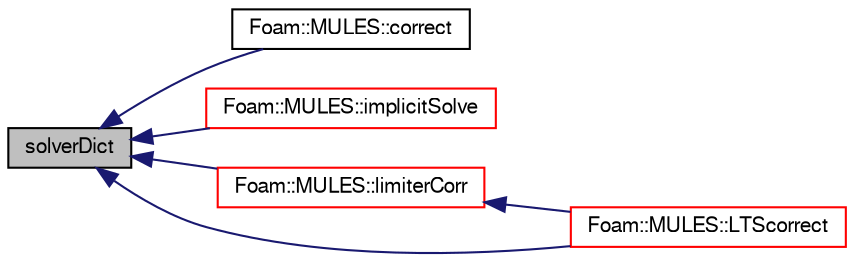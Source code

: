digraph "solverDict"
{
  bgcolor="transparent";
  edge [fontname="FreeSans",fontsize="10",labelfontname="FreeSans",labelfontsize="10"];
  node [fontname="FreeSans",fontsize="10",shape=record];
  rankdir="LR";
  Node245 [label="solverDict",height=0.2,width=0.4,color="black", fillcolor="grey75", style="filled", fontcolor="black"];
  Node245 -> Node246 [dir="back",color="midnightblue",fontsize="10",style="solid",fontname="FreeSans"];
  Node246 [label="Foam::MULES::correct",height=0.2,width=0.4,color="black",URL="$a21136.html#ac7b999a799e287ef0c06fcfc32422bc2"];
  Node245 -> Node247 [dir="back",color="midnightblue",fontsize="10",style="solid",fontname="FreeSans"];
  Node247 [label="Foam::MULES::implicitSolve",height=0.2,width=0.4,color="red",URL="$a21136.html#af3ebc5af31512182ee43a56e994f4aaf"];
  Node245 -> Node250 [dir="back",color="midnightblue",fontsize="10",style="solid",fontname="FreeSans"];
  Node250 [label="Foam::MULES::limiterCorr",height=0.2,width=0.4,color="red",URL="$a21136.html#a38e5d08438513810310daf8913dc4917"];
  Node250 -> Node251 [dir="back",color="midnightblue",fontsize="10",style="solid",fontname="FreeSans"];
  Node251 [label="Foam::MULES::LTScorrect",height=0.2,width=0.4,color="red",URL="$a21136.html#abac1678d5bd46c2d98f675468ac34f1a"];
  Node245 -> Node251 [dir="back",color="midnightblue",fontsize="10",style="solid",fontname="FreeSans"];
}
